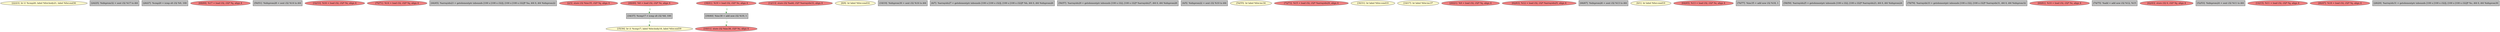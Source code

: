 
digraph G {


node1569 [fillcolor=lemonchiffon,label="[22/23]  br i1 %cmp20, label %for.body21, label %for.end36",shape=ellipse,style=filled ]
node1567 [fillcolor=grey,label="[24/25]  %idxprom32 = sext i32 %17 to i64",shape=rectangle,style=filled ]
node1566 [fillcolor=grey,label="[26/27]  %cmp20 = icmp slt i32 %9, 100",shape=rectangle,style=filled ]
node1545 [fillcolor=lightcoral,label="[68/69]  %17 = load i32, i32* %j, align 4",shape=ellipse,style=filled ]
node1543 [fillcolor=grey,label="[50/51]  %idxprom28 = sext i32 %14 to i64",shape=rectangle,style=filled ]
node1534 [fillcolor=lightcoral,label="[32/33]  %16 = load i32, i32* %i, align 4",shape=ellipse,style=filled ]
node1556 [fillcolor=lightcoral,label="[70/71]  %14 = load i32, i32* %j, align 4",shape=ellipse,style=filled ]
node1558 [fillcolor=grey,label="[44/45]  %arrayidx23 = getelementptr inbounds [100 x [100 x i32]], [100 x [100 x i32]]* %a, i64 0, i64 %idxprom22",shape=rectangle,style=filled ]
node1539 [fillcolor=lightcoral,label="[2/3]  store i32 %inc35, i32* %j, align 4",shape=ellipse,style=filled ]
node1564 [fillcolor=lemonchiffon,label="[35/36]  br i1 %cmp17, label %for.body18, label %for.end39",shape=ellipse,style=filled ]
node1531 [fillcolor=lightcoral,label="[10/11]  store i32 %inc38, i32* %i, align 4",shape=ellipse,style=filled ]
node1532 [fillcolor=lightcoral,label="[12/13]  store i32 %add, i32* %arrayidx33, align 4",shape=ellipse,style=filled ]
node1530 [fillcolor=lemonchiffon,label="[8/9]  br label %for.cond16",shape=ellipse,style=filled ]
node1542 [fillcolor=lightcoral,label="[48/49]  %8 = load i32, i32* %i, align 4",shape=ellipse,style=filled ]
node1536 [fillcolor=grey,label="[18/19]  %idxprom30 = sext i32 %16 to i64",shape=rectangle,style=filled ]
node1541 [fillcolor=grey,label="[6/7]  %arrayidx27 = getelementptr inbounds [100 x [100 x i32]], [100 x [100 x i32]]* %b, i64 0, i64 %idxprom26",shape=rectangle,style=filled ]
node1538 [fillcolor=grey,label="[56/57]  %arrayidx29 = getelementptr inbounds [100 x i32], [100 x i32]* %arrayidx27, i64 0, i64 %idxprom28",shape=rectangle,style=filled ]
node1540 [fillcolor=grey,label="[4/5]  %idxprom22 = sext i32 %10 to i64",shape=rectangle,style=filled ]
node1537 [fillcolor=lemonchiffon,label="[54/55]  br label %for.inc34",shape=ellipse,style=filled ]
node1557 [fillcolor=lightcoral,label="[72/73]  %15 = load i32, i32* %arrayidx29, align 4",shape=ellipse,style=filled ]
node1533 [fillcolor=lemonchiffon,label="[30/31]  br label %for.cond19",shape=ellipse,style=filled ]
node1535 [fillcolor=lemonchiffon,label="[16/17]  br label %for.inc37",shape=ellipse,style=filled ]
node1568 [fillcolor=lightcoral,label="[20/21]  %9 = load i32, i32* %j, align 4",shape=ellipse,style=filled ]
node1555 [fillcolor=lightcoral,label="[62/63]  %12 = load i32, i32* %arrayidx25, align 4",shape=ellipse,style=filled ]
node1544 [fillcolor=grey,label="[66/67]  %idxprom26 = sext i32 %13 to i64",shape=rectangle,style=filled ]
node1546 [fillcolor=lemonchiffon,label="[0/1]  br label %for.cond19",shape=ellipse,style=filled ]
node1547 [fillcolor=lightcoral,label="[64/65]  %13 = load i32, i32* %i, align 4",shape=ellipse,style=filled ]
node1549 [fillcolor=grey,label="[39/40]  %inc38 = add nsw i32 %19, 1",shape=rectangle,style=filled ]
node1550 [fillcolor=grey,label="[76/77]  %inc35 = add nsw i32 %18, 1",shape=rectangle,style=filled ]
node1553 [fillcolor=grey,label="[58/59]  %arrayidx25 = getelementptr inbounds [100 x i32], [100 x i32]* %arrayidx23, i64 0, i64 %idxprom24",shape=rectangle,style=filled ]
node1551 [fillcolor=grey,label="[78/79]  %arrayidx33 = getelementptr inbounds [100 x i32], [100 x i32]* %arrayidx31, i64 0, i64 %idxprom32",shape=rectangle,style=filled ]
node1554 [fillcolor=lightcoral,label="[60/61]  %10 = load i32, i32* %i, align 4",shape=ellipse,style=filled ]
node1552 [fillcolor=grey,label="[74/75]  %add = add nsw i32 %12, %15",shape=rectangle,style=filled ]
node1559 [fillcolor=lightcoral,label="[42/43]  store i32 0, i32* %j, align 4",shape=ellipse,style=filled ]
node1560 [fillcolor=lightcoral,label="[38/41]  %19 = load i32, i32* %i, align 4",shape=ellipse,style=filled ]
node1548 [fillcolor=grey,label="[52/53]  %idxprom24 = sext i32 %11 to i64",shape=rectangle,style=filled ]
node1561 [fillcolor=lightcoral,label="[14/15]  %11 = load i32, i32* %j, align 4",shape=ellipse,style=filled ]
node1563 [fillcolor=lightcoral,label="[46/47]  %18 = load i32, i32* %j, align 4",shape=ellipse,style=filled ]
node1562 [fillcolor=grey,label="[34/37]  %cmp17 = icmp slt i32 %8, 100",shape=rectangle,style=filled ]
node1565 [fillcolor=grey,label="[28/29]  %arrayidx31 = getelementptr inbounds [100 x [100 x i32]], [100 x [100 x i32]]* %c, i64 0, i64 %idxprom30",shape=rectangle,style=filled ]

node1549->node1531 [style=dotted,color=forestgreen,label="T",fontcolor=forestgreen ]
node1542->node1562 [style=dotted,color=forestgreen,label="T",fontcolor=forestgreen ]
node1562->node1564 [style=dotted,color=forestgreen,label="T",fontcolor=forestgreen ]
node1560->node1549 [style=dotted,color=forestgreen,label="T",fontcolor=forestgreen ]


}
